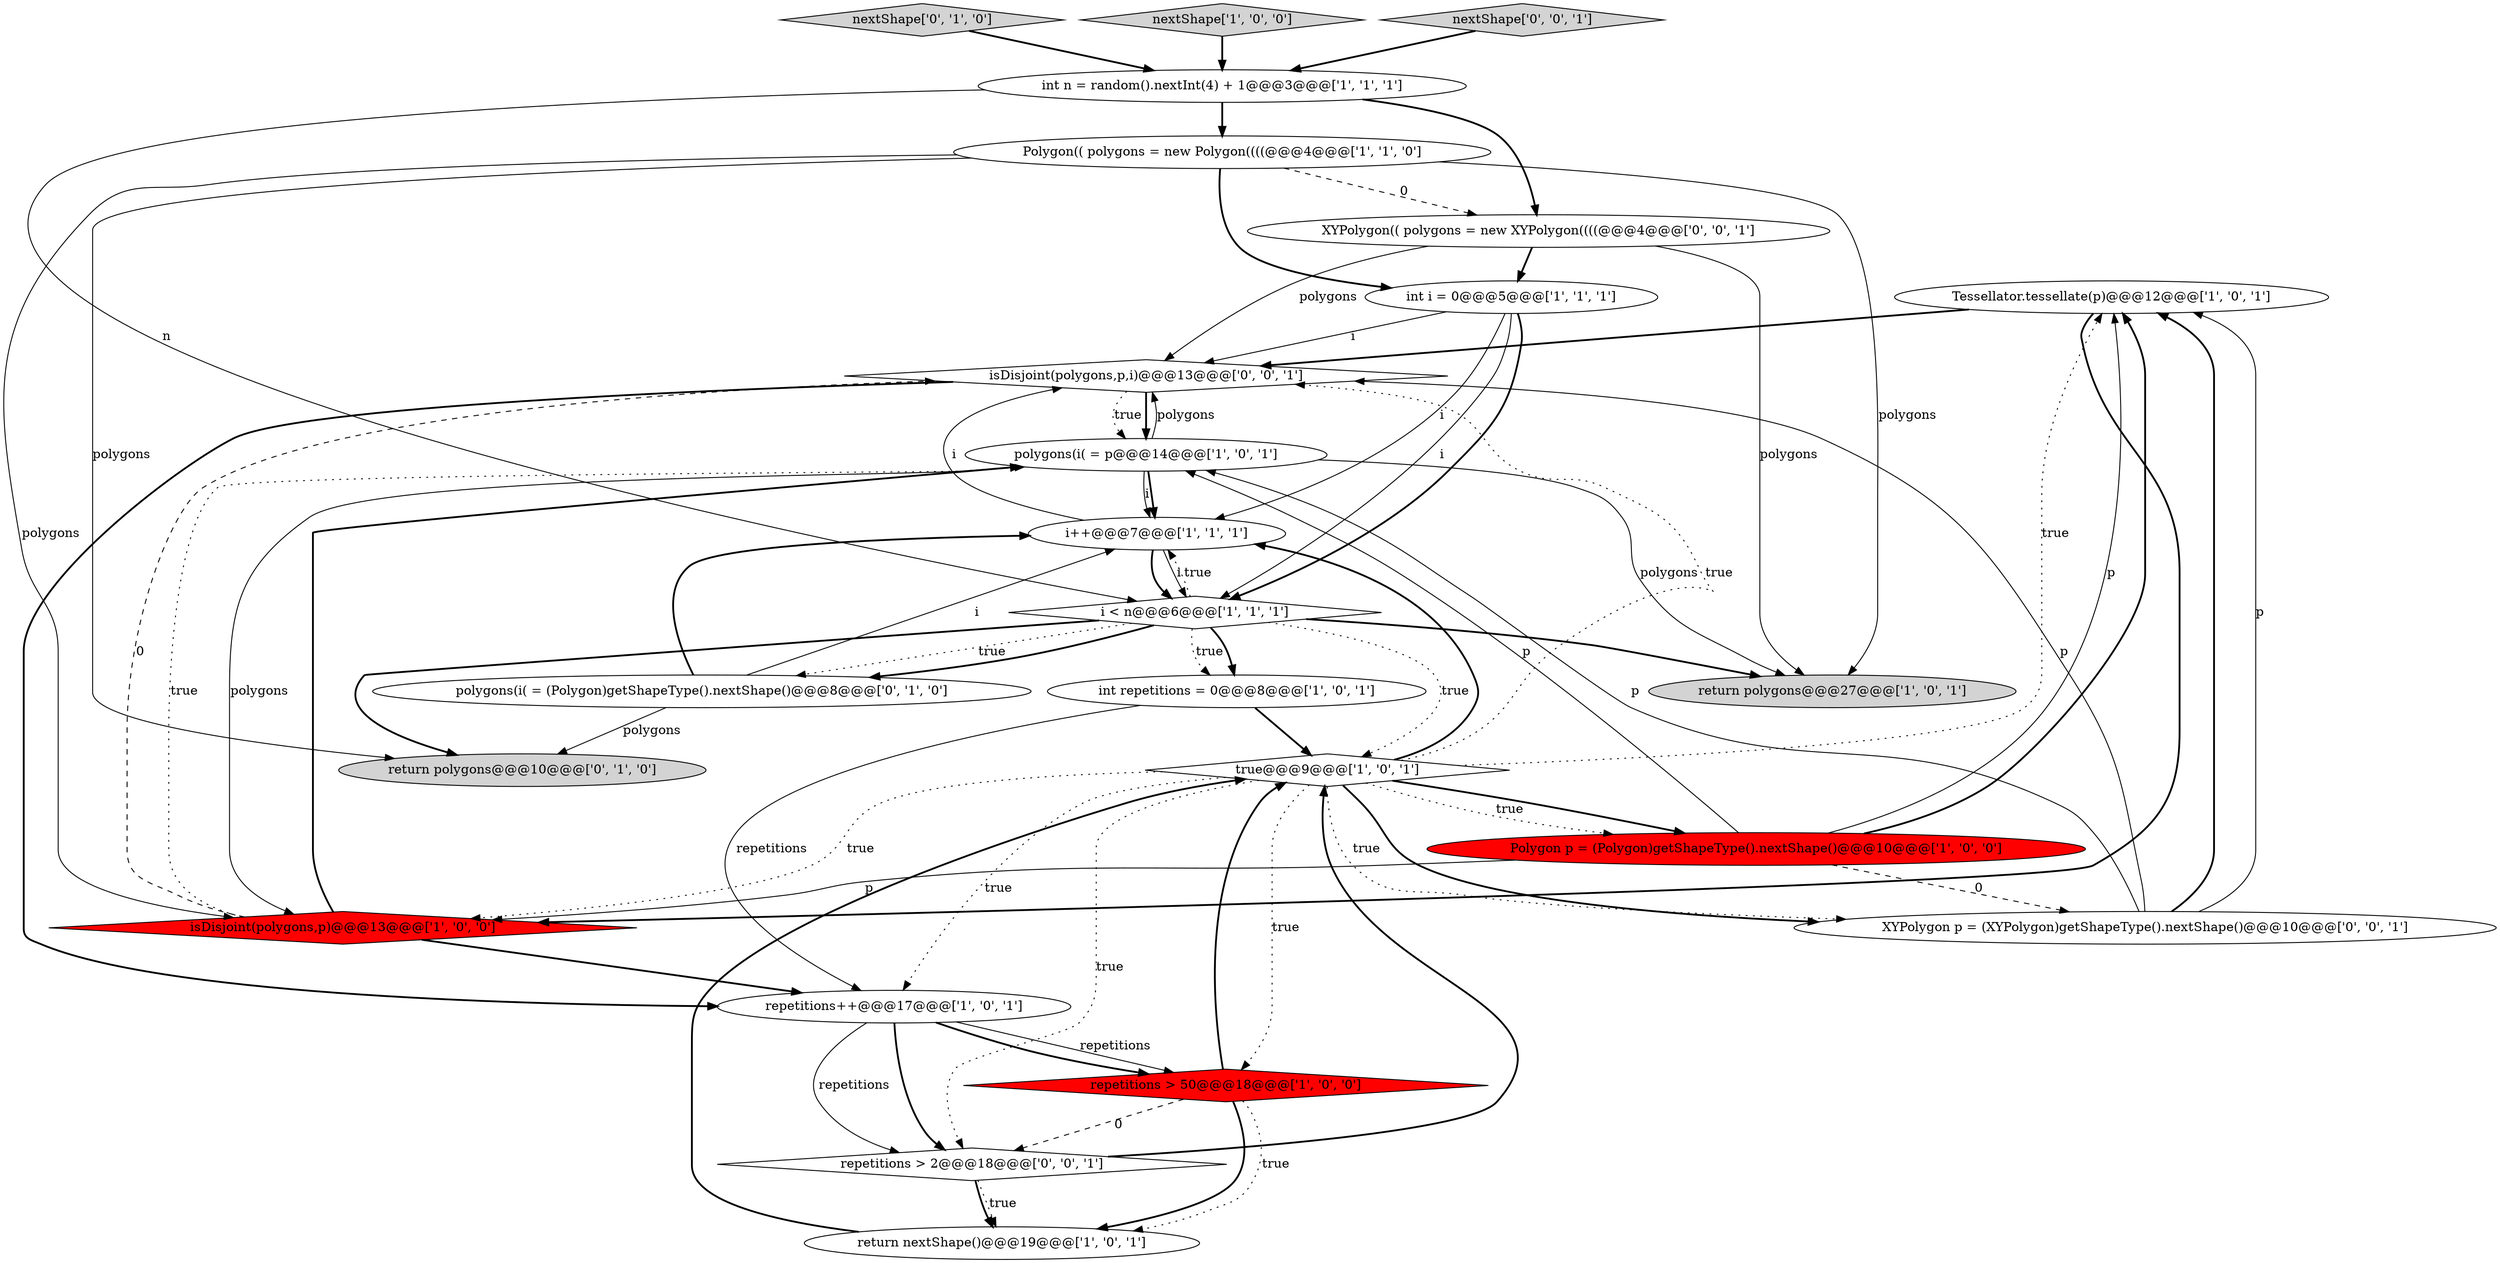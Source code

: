 digraph {
13 [style = filled, label = "Tessellator.tessellate(p)@@@12@@@['1', '0', '1']", fillcolor = white, shape = ellipse image = "AAA0AAABBB1BBB"];
1 [style = filled, label = "true@@@9@@@['1', '0', '1']", fillcolor = white, shape = diamond image = "AAA0AAABBB1BBB"];
12 [style = filled, label = "return polygons@@@27@@@['1', '0', '1']", fillcolor = lightgray, shape = ellipse image = "AAA0AAABBB1BBB"];
15 [style = filled, label = "i < n@@@6@@@['1', '1', '1']", fillcolor = white, shape = diamond image = "AAA0AAABBB1BBB"];
10 [style = filled, label = "i++@@@7@@@['1', '1', '1']", fillcolor = white, shape = ellipse image = "AAA0AAABBB1BBB"];
18 [style = filled, label = "return polygons@@@10@@@['0', '1', '0']", fillcolor = lightgray, shape = ellipse image = "AAA0AAABBB2BBB"];
20 [style = filled, label = "XYPolygon p = (XYPolygon)getShapeType().nextShape()@@@10@@@['0', '0', '1']", fillcolor = white, shape = ellipse image = "AAA0AAABBB3BBB"];
3 [style = filled, label = "Polygon p = (Polygon)getShapeType().nextShape()@@@10@@@['1', '0', '0']", fillcolor = red, shape = ellipse image = "AAA1AAABBB1BBB"];
14 [style = filled, label = "polygons(i( = p@@@14@@@['1', '0', '1']", fillcolor = white, shape = ellipse image = "AAA0AAABBB1BBB"];
23 [style = filled, label = "isDisjoint(polygons,p,i)@@@13@@@['0', '0', '1']", fillcolor = white, shape = diamond image = "AAA0AAABBB3BBB"];
2 [style = filled, label = "return nextShape()@@@19@@@['1', '0', '1']", fillcolor = white, shape = ellipse image = "AAA0AAABBB1BBB"];
11 [style = filled, label = "isDisjoint(polygons,p)@@@13@@@['1', '0', '0']", fillcolor = red, shape = diamond image = "AAA1AAABBB1BBB"];
5 [style = filled, label = "repetitions > 50@@@18@@@['1', '0', '0']", fillcolor = red, shape = diamond image = "AAA1AAABBB1BBB"];
8 [style = filled, label = "Polygon(( polygons = new Polygon((((@@@4@@@['1', '1', '0']", fillcolor = white, shape = ellipse image = "AAA0AAABBB1BBB"];
17 [style = filled, label = "nextShape['0', '1', '0']", fillcolor = lightgray, shape = diamond image = "AAA0AAABBB2BBB"];
0 [style = filled, label = "nextShape['1', '0', '0']", fillcolor = lightgray, shape = diamond image = "AAA0AAABBB1BBB"];
6 [style = filled, label = "int n = random().nextInt(4) + 1@@@3@@@['1', '1', '1']", fillcolor = white, shape = ellipse image = "AAA0AAABBB1BBB"];
16 [style = filled, label = "polygons(i( = (Polygon)getShapeType().nextShape()@@@8@@@['0', '1', '0']", fillcolor = white, shape = ellipse image = "AAA0AAABBB2BBB"];
21 [style = filled, label = "repetitions > 2@@@18@@@['0', '0', '1']", fillcolor = white, shape = diamond image = "AAA0AAABBB3BBB"];
22 [style = filled, label = "XYPolygon(( polygons = new XYPolygon((((@@@4@@@['0', '0', '1']", fillcolor = white, shape = ellipse image = "AAA0AAABBB3BBB"];
4 [style = filled, label = "int repetitions = 0@@@8@@@['1', '0', '1']", fillcolor = white, shape = ellipse image = "AAA0AAABBB1BBB"];
19 [style = filled, label = "nextShape['0', '0', '1']", fillcolor = lightgray, shape = diamond image = "AAA0AAABBB3BBB"];
9 [style = filled, label = "int i = 0@@@5@@@['1', '1', '1']", fillcolor = white, shape = ellipse image = "AAA0AAABBB1BBB"];
7 [style = filled, label = "repetitions++@@@17@@@['1', '0', '1']", fillcolor = white, shape = ellipse image = "AAA0AAABBB1BBB"];
3->11 [style = solid, label="p"];
20->13 [style = bold, label=""];
6->15 [style = solid, label="n"];
10->15 [style = bold, label=""];
8->11 [style = solid, label="polygons"];
7->5 [style = solid, label="repetitions"];
10->23 [style = solid, label="i"];
7->21 [style = solid, label="repetitions"];
11->14 [style = bold, label=""];
0->6 [style = bold, label=""];
16->10 [style = bold, label=""];
17->6 [style = bold, label=""];
2->1 [style = bold, label=""];
6->22 [style = bold, label=""];
8->12 [style = solid, label="polygons"];
9->23 [style = solid, label="i"];
20->23 [style = solid, label="p"];
14->23 [style = solid, label="polygons"];
22->9 [style = bold, label=""];
1->11 [style = dotted, label="true"];
11->14 [style = dotted, label="true"];
1->3 [style = bold, label=""];
14->10 [style = bold, label=""];
1->20 [style = bold, label=""];
1->21 [style = dotted, label="true"];
14->10 [style = solid, label="i"];
15->10 [style = dotted, label="true"];
21->2 [style = dotted, label="true"];
11->23 [style = dashed, label="0"];
4->7 [style = solid, label="repetitions"];
15->16 [style = dotted, label="true"];
15->16 [style = bold, label=""];
19->6 [style = bold, label=""];
13->11 [style = bold, label=""];
15->18 [style = bold, label=""];
16->18 [style = solid, label="polygons"];
9->15 [style = solid, label="i"];
9->10 [style = solid, label="i"];
22->23 [style = solid, label="polygons"];
16->10 [style = solid, label="i"];
20->13 [style = solid, label="p"];
21->2 [style = bold, label=""];
15->4 [style = dotted, label="true"];
1->3 [style = dotted, label="true"];
23->14 [style = bold, label=""];
1->7 [style = dotted, label="true"];
1->13 [style = dotted, label="true"];
14->12 [style = solid, label="polygons"];
8->22 [style = dashed, label="0"];
5->1 [style = bold, label=""];
8->18 [style = solid, label="polygons"];
5->2 [style = bold, label=""];
7->5 [style = bold, label=""];
23->14 [style = dotted, label="true"];
10->15 [style = solid, label="i"];
9->15 [style = bold, label=""];
3->13 [style = solid, label="p"];
15->1 [style = dotted, label="true"];
3->14 [style = solid, label="p"];
21->1 [style = bold, label=""];
6->8 [style = bold, label=""];
3->20 [style = dashed, label="0"];
15->4 [style = bold, label=""];
8->9 [style = bold, label=""];
13->23 [style = bold, label=""];
22->12 [style = solid, label="polygons"];
3->13 [style = bold, label=""];
7->21 [style = bold, label=""];
5->21 [style = dashed, label="0"];
1->23 [style = dotted, label="true"];
15->12 [style = bold, label=""];
4->1 [style = bold, label=""];
23->7 [style = bold, label=""];
1->10 [style = bold, label=""];
14->11 [style = solid, label="polygons"];
20->14 [style = solid, label="p"];
1->20 [style = dotted, label="true"];
1->5 [style = dotted, label="true"];
11->7 [style = bold, label=""];
5->2 [style = dotted, label="true"];
}
